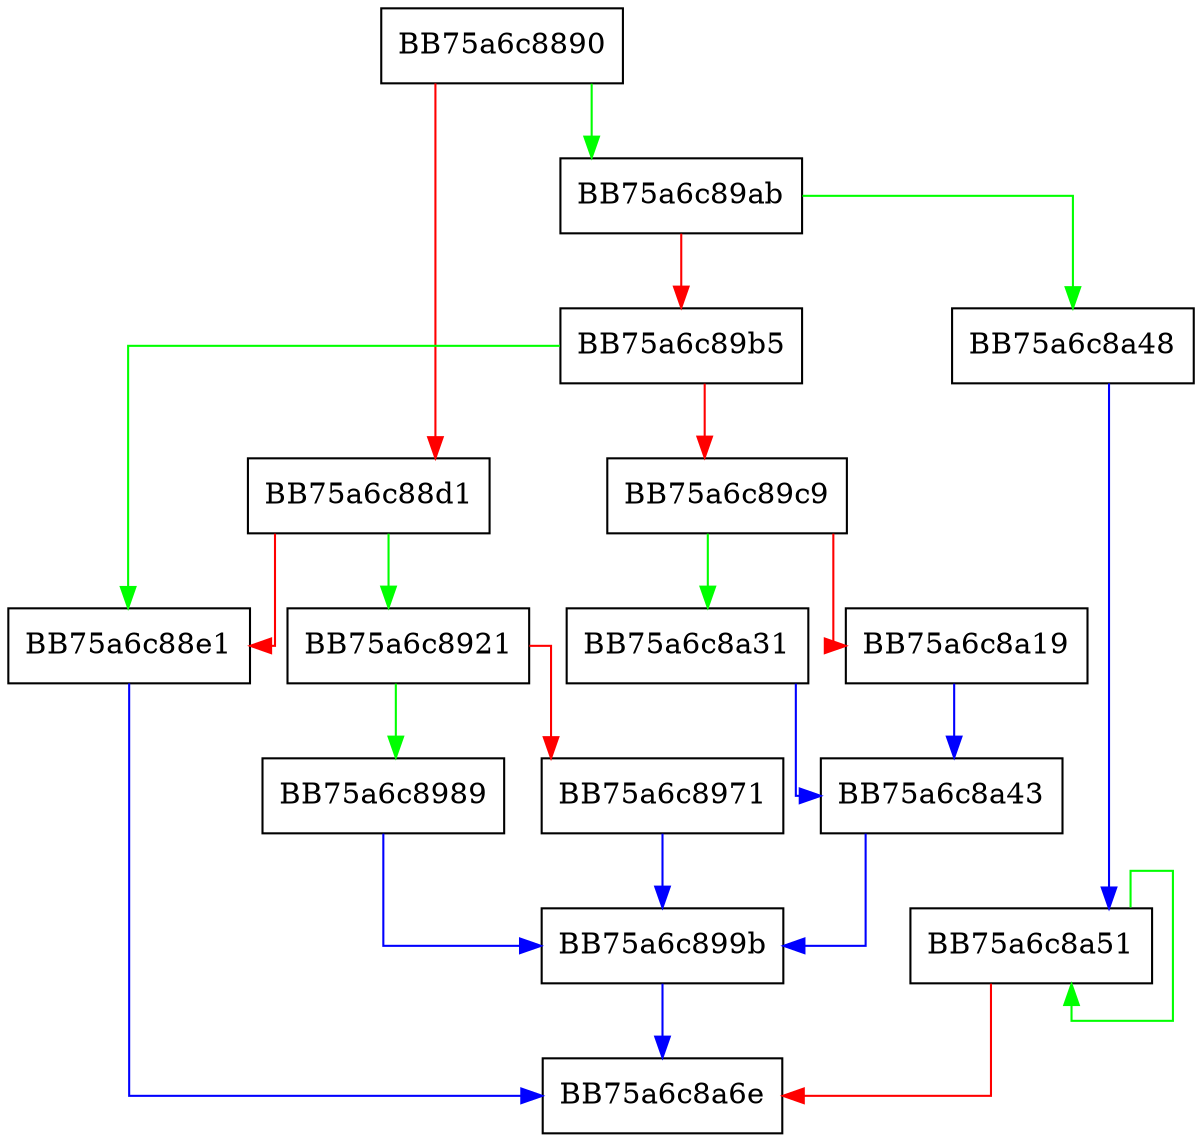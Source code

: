 digraph SSE_pavgw {
  node [shape="box"];
  graph [splines=ortho];
  BB75a6c8890 -> BB75a6c89ab [color="green"];
  BB75a6c8890 -> BB75a6c88d1 [color="red"];
  BB75a6c88d1 -> BB75a6c8921 [color="green"];
  BB75a6c88d1 -> BB75a6c88e1 [color="red"];
  BB75a6c88e1 -> BB75a6c8a6e [color="blue"];
  BB75a6c8921 -> BB75a6c8989 [color="green"];
  BB75a6c8921 -> BB75a6c8971 [color="red"];
  BB75a6c8971 -> BB75a6c899b [color="blue"];
  BB75a6c8989 -> BB75a6c899b [color="blue"];
  BB75a6c899b -> BB75a6c8a6e [color="blue"];
  BB75a6c89ab -> BB75a6c8a48 [color="green"];
  BB75a6c89ab -> BB75a6c89b5 [color="red"];
  BB75a6c89b5 -> BB75a6c88e1 [color="green"];
  BB75a6c89b5 -> BB75a6c89c9 [color="red"];
  BB75a6c89c9 -> BB75a6c8a31 [color="green"];
  BB75a6c89c9 -> BB75a6c8a19 [color="red"];
  BB75a6c8a19 -> BB75a6c8a43 [color="blue"];
  BB75a6c8a31 -> BB75a6c8a43 [color="blue"];
  BB75a6c8a43 -> BB75a6c899b [color="blue"];
  BB75a6c8a48 -> BB75a6c8a51 [color="blue"];
  BB75a6c8a51 -> BB75a6c8a51 [color="green"];
  BB75a6c8a51 -> BB75a6c8a6e [color="red"];
}